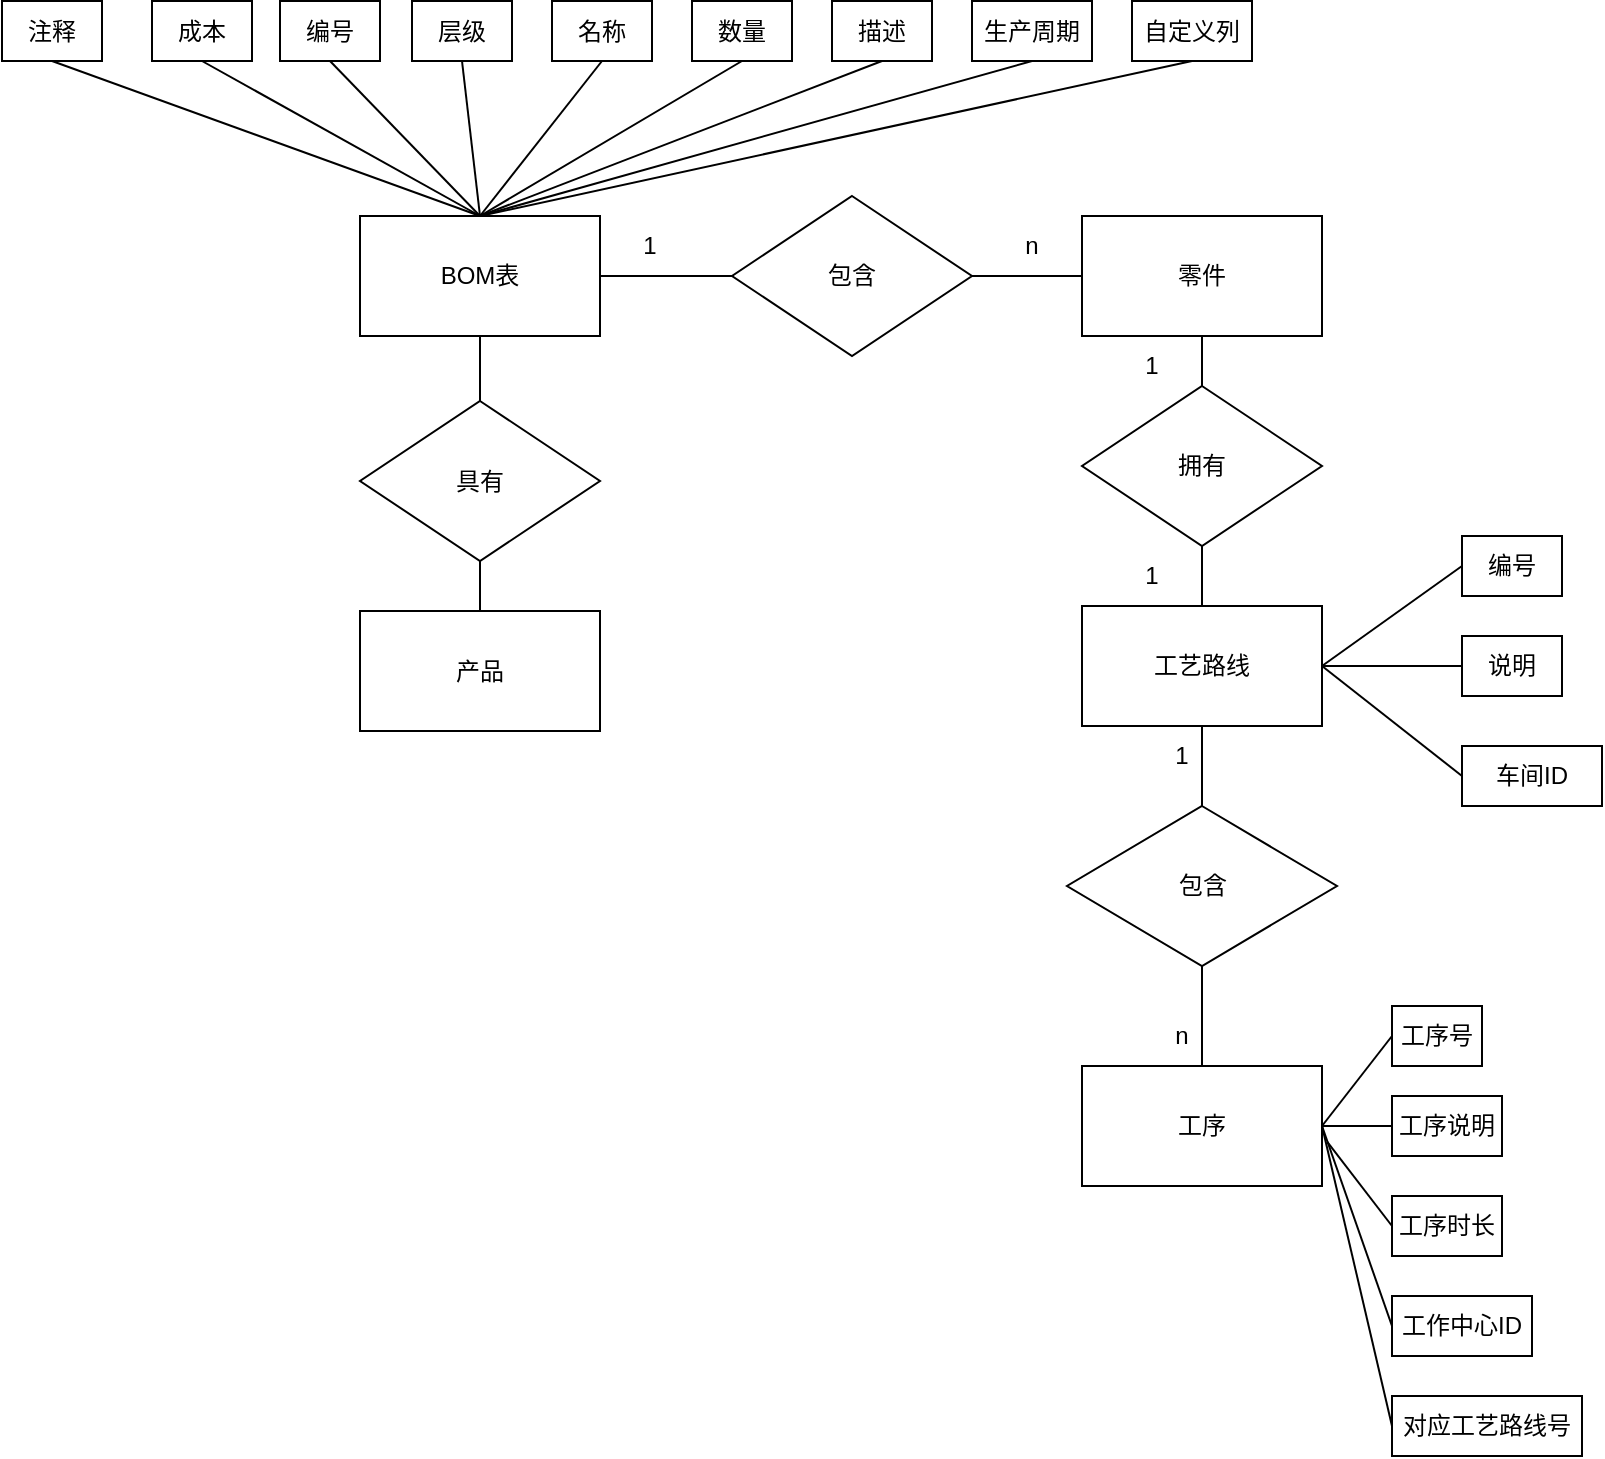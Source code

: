 <mxfile version="22.0.3" type="device">
  <diagram name="第 1 页" id="l3G3ZHEXdOYZOqpPIXNz">
    <mxGraphModel dx="1206" dy="702" grid="1" gridSize="10" guides="1" tooltips="1" connect="1" arrows="1" fold="1" page="1" pageScale="1" pageWidth="827" pageHeight="1169" math="0" shadow="0">
      <root>
        <mxCell id="0" />
        <mxCell id="1" parent="0" />
        <mxCell id="gvQnE2JqEdoc-HyVGFYi-1" value="产品" style="rounded=0;whiteSpace=wrap;html=1;" parent="1" vertex="1">
          <mxGeometry x="269" y="547.5" width="120" height="60" as="geometry" />
        </mxCell>
        <mxCell id="gvQnE2JqEdoc-HyVGFYi-24" style="edgeStyle=none;rounded=0;orthogonalLoop=1;jettySize=auto;html=1;exitX=0.5;exitY=0;exitDx=0;exitDy=0;entryX=0.5;entryY=1;entryDx=0;entryDy=0;endArrow=none;endFill=0;" parent="1" source="gvQnE2JqEdoc-HyVGFYi-2" target="gvQnE2JqEdoc-HyVGFYi-23" edge="1">
          <mxGeometry relative="1" as="geometry" />
        </mxCell>
        <mxCell id="gvQnE2JqEdoc-HyVGFYi-25" style="edgeStyle=none;rounded=0;orthogonalLoop=1;jettySize=auto;html=1;exitX=0.5;exitY=0;exitDx=0;exitDy=0;entryX=0.5;entryY=1;entryDx=0;entryDy=0;endArrow=none;endFill=0;" parent="1" source="gvQnE2JqEdoc-HyVGFYi-2" target="gvQnE2JqEdoc-HyVGFYi-22" edge="1">
          <mxGeometry relative="1" as="geometry" />
        </mxCell>
        <mxCell id="gvQnE2JqEdoc-HyVGFYi-26" style="edgeStyle=none;rounded=0;orthogonalLoop=1;jettySize=auto;html=1;exitX=0.5;exitY=0;exitDx=0;exitDy=0;entryX=0.5;entryY=1;entryDx=0;entryDy=0;endArrow=none;endFill=0;" parent="1" source="gvQnE2JqEdoc-HyVGFYi-2" target="gvQnE2JqEdoc-HyVGFYi-17" edge="1">
          <mxGeometry relative="1" as="geometry" />
        </mxCell>
        <mxCell id="gvQnE2JqEdoc-HyVGFYi-27" style="edgeStyle=none;rounded=0;orthogonalLoop=1;jettySize=auto;html=1;exitX=0.5;exitY=0;exitDx=0;exitDy=0;entryX=0.5;entryY=1;entryDx=0;entryDy=0;endArrow=none;endFill=0;" parent="1" source="gvQnE2JqEdoc-HyVGFYi-2" target="gvQnE2JqEdoc-HyVGFYi-16" edge="1">
          <mxGeometry relative="1" as="geometry" />
        </mxCell>
        <mxCell id="gvQnE2JqEdoc-HyVGFYi-28" style="edgeStyle=none;rounded=0;orthogonalLoop=1;jettySize=auto;html=1;exitX=0.5;exitY=0;exitDx=0;exitDy=0;entryX=0.5;entryY=1;entryDx=0;entryDy=0;endArrow=none;endFill=0;" parent="1" source="gvQnE2JqEdoc-HyVGFYi-2" target="gvQnE2JqEdoc-HyVGFYi-18" edge="1">
          <mxGeometry relative="1" as="geometry" />
        </mxCell>
        <mxCell id="gvQnE2JqEdoc-HyVGFYi-29" style="edgeStyle=none;rounded=0;orthogonalLoop=1;jettySize=auto;html=1;exitX=0.5;exitY=0;exitDx=0;exitDy=0;entryX=0.5;entryY=1;entryDx=0;entryDy=0;endArrow=none;endFill=0;" parent="1" source="gvQnE2JqEdoc-HyVGFYi-2" target="gvQnE2JqEdoc-HyVGFYi-19" edge="1">
          <mxGeometry relative="1" as="geometry" />
        </mxCell>
        <mxCell id="gvQnE2JqEdoc-HyVGFYi-30" style="edgeStyle=none;rounded=0;orthogonalLoop=1;jettySize=auto;html=1;exitX=0.5;exitY=0;exitDx=0;exitDy=0;entryX=0.5;entryY=1;entryDx=0;entryDy=0;endArrow=none;endFill=0;" parent="1" source="gvQnE2JqEdoc-HyVGFYi-2" target="gvQnE2JqEdoc-HyVGFYi-20" edge="1">
          <mxGeometry relative="1" as="geometry" />
        </mxCell>
        <mxCell id="gvQnE2JqEdoc-HyVGFYi-31" style="edgeStyle=none;rounded=0;orthogonalLoop=1;jettySize=auto;html=1;exitX=0.5;exitY=0;exitDx=0;exitDy=0;entryX=0.5;entryY=1;entryDx=0;entryDy=0;endArrow=none;endFill=0;" parent="1" source="gvQnE2JqEdoc-HyVGFYi-2" target="gvQnE2JqEdoc-HyVGFYi-21" edge="1">
          <mxGeometry relative="1" as="geometry" />
        </mxCell>
        <mxCell id="gvQnE2JqEdoc-HyVGFYi-33" style="edgeStyle=none;rounded=0;orthogonalLoop=1;jettySize=auto;html=1;exitX=0.5;exitY=0;exitDx=0;exitDy=0;entryX=0.5;entryY=1;entryDx=0;entryDy=0;endArrow=none;endFill=0;" parent="1" source="gvQnE2JqEdoc-HyVGFYi-2" target="gvQnE2JqEdoc-HyVGFYi-32" edge="1">
          <mxGeometry relative="1" as="geometry" />
        </mxCell>
        <mxCell id="u4JzcEGNVIGo0uFq_wSA-2" style="edgeStyle=orthogonalEdgeStyle;rounded=0;orthogonalLoop=1;jettySize=auto;html=1;exitX=0.5;exitY=1;exitDx=0;exitDy=0;endArrow=none;endFill=0;" edge="1" parent="1" source="gvQnE2JqEdoc-HyVGFYi-2" target="u4JzcEGNVIGo0uFq_wSA-1">
          <mxGeometry relative="1" as="geometry" />
        </mxCell>
        <mxCell id="u4JzcEGNVIGo0uFq_wSA-5" style="edgeStyle=orthogonalEdgeStyle;rounded=0;orthogonalLoop=1;jettySize=auto;html=1;exitX=1;exitY=0.5;exitDx=0;exitDy=0;endArrow=none;endFill=0;" edge="1" parent="1" source="gvQnE2JqEdoc-HyVGFYi-2" target="u4JzcEGNVIGo0uFq_wSA-4">
          <mxGeometry relative="1" as="geometry" />
        </mxCell>
        <mxCell id="gvQnE2JqEdoc-HyVGFYi-2" value="BOM表" style="rounded=0;whiteSpace=wrap;html=1;" parent="1" vertex="1">
          <mxGeometry x="269" y="350" width="120" height="60" as="geometry" />
        </mxCell>
        <mxCell id="gvQnE2JqEdoc-HyVGFYi-4" value="零件" style="rounded=0;whiteSpace=wrap;html=1;" parent="1" vertex="1">
          <mxGeometry x="630" y="350" width="120" height="60" as="geometry" />
        </mxCell>
        <mxCell id="gvQnE2JqEdoc-HyVGFYi-6" value="1" style="text;html=1;strokeColor=none;fillColor=none;align=center;verticalAlign=middle;whiteSpace=wrap;rounded=0;" parent="1" vertex="1">
          <mxGeometry x="384" y="350" width="60" height="30" as="geometry" />
        </mxCell>
        <mxCell id="gvQnE2JqEdoc-HyVGFYi-7" value="n" style="text;html=1;strokeColor=none;fillColor=none;align=center;verticalAlign=middle;whiteSpace=wrap;rounded=0;" parent="1" vertex="1">
          <mxGeometry x="575" y="350" width="60" height="30" as="geometry" />
        </mxCell>
        <mxCell id="gvQnE2JqEdoc-HyVGFYi-13" style="edgeStyle=orthogonalEdgeStyle;rounded=0;orthogonalLoop=1;jettySize=auto;html=1;exitX=0.5;exitY=1;exitDx=0;exitDy=0;endArrow=none;endFill=0;" parent="1" source="gvQnE2JqEdoc-HyVGFYi-34" target="gvQnE2JqEdoc-HyVGFYi-12" edge="1">
          <mxGeometry relative="1" as="geometry" />
        </mxCell>
        <mxCell id="gvQnE2JqEdoc-HyVGFYi-40" style="edgeStyle=none;rounded=0;orthogonalLoop=1;jettySize=auto;html=1;exitX=1;exitY=0.5;exitDx=0;exitDy=0;entryX=0;entryY=0.5;entryDx=0;entryDy=0;endArrow=none;endFill=0;" parent="1" source="gvQnE2JqEdoc-HyVGFYi-8" target="gvQnE2JqEdoc-HyVGFYi-36" edge="1">
          <mxGeometry relative="1" as="geometry" />
        </mxCell>
        <mxCell id="gvQnE2JqEdoc-HyVGFYi-41" style="edgeStyle=none;rounded=0;orthogonalLoop=1;jettySize=auto;html=1;exitX=1;exitY=0.5;exitDx=0;exitDy=0;entryX=0;entryY=0.5;entryDx=0;entryDy=0;endArrow=none;endFill=0;" parent="1" source="gvQnE2JqEdoc-HyVGFYi-8" target="gvQnE2JqEdoc-HyVGFYi-37" edge="1">
          <mxGeometry relative="1" as="geometry" />
        </mxCell>
        <mxCell id="gvQnE2JqEdoc-HyVGFYi-47" style="edgeStyle=none;rounded=0;orthogonalLoop=1;jettySize=auto;html=1;exitX=1;exitY=0.5;exitDx=0;exitDy=0;entryX=0;entryY=0.5;entryDx=0;entryDy=0;endArrow=none;endFill=0;" parent="1" source="gvQnE2JqEdoc-HyVGFYi-8" target="gvQnE2JqEdoc-HyVGFYi-46" edge="1">
          <mxGeometry relative="1" as="geometry" />
        </mxCell>
        <mxCell id="gvQnE2JqEdoc-HyVGFYi-8" value="工艺路线" style="rounded=0;whiteSpace=wrap;html=1;" parent="1" vertex="1">
          <mxGeometry x="630" y="545" width="120" height="60" as="geometry" />
        </mxCell>
        <mxCell id="u4JzcEGNVIGo0uFq_wSA-9" style="edgeStyle=orthogonalEdgeStyle;rounded=0;orthogonalLoop=1;jettySize=auto;html=1;exitX=1;exitY=0;exitDx=0;exitDy=0;entryX=0.5;entryY=0;entryDx=0;entryDy=0;endArrow=none;endFill=0;" edge="1" parent="1" source="gvQnE2JqEdoc-HyVGFYi-10" target="u4JzcEGNVIGo0uFq_wSA-8">
          <mxGeometry relative="1" as="geometry" />
        </mxCell>
        <mxCell id="gvQnE2JqEdoc-HyVGFYi-10" value="1" style="text;html=1;strokeColor=none;fillColor=none;align=center;verticalAlign=middle;whiteSpace=wrap;rounded=0;" parent="1" vertex="1">
          <mxGeometry x="635" y="410" width="60" height="30" as="geometry" />
        </mxCell>
        <mxCell id="gvQnE2JqEdoc-HyVGFYi-11" value="1" style="text;html=1;strokeColor=none;fillColor=none;align=center;verticalAlign=middle;whiteSpace=wrap;rounded=0;" parent="1" vertex="1">
          <mxGeometry x="635" y="515" width="60" height="30" as="geometry" />
        </mxCell>
        <mxCell id="gvQnE2JqEdoc-HyVGFYi-49" style="edgeStyle=none;rounded=0;orthogonalLoop=1;jettySize=auto;html=1;exitX=1;exitY=0.5;exitDx=0;exitDy=0;entryX=0;entryY=0.5;entryDx=0;entryDy=0;endArrow=none;endFill=0;" parent="1" source="gvQnE2JqEdoc-HyVGFYi-12" target="gvQnE2JqEdoc-HyVGFYi-44" edge="1">
          <mxGeometry relative="1" as="geometry" />
        </mxCell>
        <mxCell id="gvQnE2JqEdoc-HyVGFYi-50" style="edgeStyle=none;rounded=0;orthogonalLoop=1;jettySize=auto;html=1;exitX=1;exitY=0.5;exitDx=0;exitDy=0;entryX=0;entryY=0.5;entryDx=0;entryDy=0;endArrow=none;endFill=0;" parent="1" source="gvQnE2JqEdoc-HyVGFYi-12" target="gvQnE2JqEdoc-HyVGFYi-45" edge="1">
          <mxGeometry relative="1" as="geometry" />
        </mxCell>
        <mxCell id="gvQnE2JqEdoc-HyVGFYi-51" style="edgeStyle=none;rounded=0;orthogonalLoop=1;jettySize=auto;html=1;exitX=1;exitY=0.5;exitDx=0;exitDy=0;entryX=0;entryY=0.5;entryDx=0;entryDy=0;endArrow=none;endFill=0;" parent="1" source="gvQnE2JqEdoc-HyVGFYi-12" target="gvQnE2JqEdoc-HyVGFYi-48" edge="1">
          <mxGeometry relative="1" as="geometry" />
        </mxCell>
        <mxCell id="gvQnE2JqEdoc-HyVGFYi-12" value="工序" style="rounded=0;whiteSpace=wrap;html=1;" parent="1" vertex="1">
          <mxGeometry x="630" y="775" width="120" height="60" as="geometry" />
        </mxCell>
        <mxCell id="gvQnE2JqEdoc-HyVGFYi-14" value="1" style="text;html=1;strokeColor=none;fillColor=none;align=center;verticalAlign=middle;whiteSpace=wrap;rounded=0;" parent="1" vertex="1">
          <mxGeometry x="650" y="605" width="60" height="30" as="geometry" />
        </mxCell>
        <mxCell id="gvQnE2JqEdoc-HyVGFYi-15" value="n" style="text;html=1;strokeColor=none;fillColor=none;align=center;verticalAlign=middle;whiteSpace=wrap;rounded=0;" parent="1" vertex="1">
          <mxGeometry x="650" y="745" width="60" height="30" as="geometry" />
        </mxCell>
        <mxCell id="gvQnE2JqEdoc-HyVGFYi-16" value="层级" style="rounded=0;whiteSpace=wrap;html=1;" parent="1" vertex="1">
          <mxGeometry x="295" y="242.5" width="50" height="30" as="geometry" />
        </mxCell>
        <mxCell id="gvQnE2JqEdoc-HyVGFYi-17" value="编号" style="rounded=0;whiteSpace=wrap;html=1;" parent="1" vertex="1">
          <mxGeometry x="229" y="242.5" width="50" height="30" as="geometry" />
        </mxCell>
        <mxCell id="gvQnE2JqEdoc-HyVGFYi-18" value="名称" style="rounded=0;whiteSpace=wrap;html=1;" parent="1" vertex="1">
          <mxGeometry x="365" y="242.5" width="50" height="30" as="geometry" />
        </mxCell>
        <mxCell id="gvQnE2JqEdoc-HyVGFYi-19" value="数量" style="rounded=0;whiteSpace=wrap;html=1;" parent="1" vertex="1">
          <mxGeometry x="435" y="242.5" width="50" height="30" as="geometry" />
        </mxCell>
        <mxCell id="gvQnE2JqEdoc-HyVGFYi-20" value="描述" style="rounded=0;whiteSpace=wrap;html=1;" parent="1" vertex="1">
          <mxGeometry x="505" y="242.5" width="50" height="30" as="geometry" />
        </mxCell>
        <mxCell id="gvQnE2JqEdoc-HyVGFYi-21" value="生产周期" style="rounded=0;whiteSpace=wrap;html=1;" parent="1" vertex="1">
          <mxGeometry x="575" y="242.5" width="60" height="30" as="geometry" />
        </mxCell>
        <mxCell id="gvQnE2JqEdoc-HyVGFYi-22" value="成本" style="rounded=0;whiteSpace=wrap;html=1;" parent="1" vertex="1">
          <mxGeometry x="165" y="242.5" width="50" height="30" as="geometry" />
        </mxCell>
        <mxCell id="gvQnE2JqEdoc-HyVGFYi-23" value="注释" style="rounded=0;whiteSpace=wrap;html=1;" parent="1" vertex="1">
          <mxGeometry x="90" y="242.5" width="50" height="30" as="geometry" />
        </mxCell>
        <mxCell id="gvQnE2JqEdoc-HyVGFYi-32" value="自定义列" style="rounded=0;whiteSpace=wrap;html=1;" parent="1" vertex="1">
          <mxGeometry x="655" y="242.5" width="60" height="30" as="geometry" />
        </mxCell>
        <mxCell id="gvQnE2JqEdoc-HyVGFYi-35" value="" style="edgeStyle=orthogonalEdgeStyle;rounded=0;orthogonalLoop=1;jettySize=auto;html=1;exitX=0.5;exitY=1;exitDx=0;exitDy=0;endArrow=none;endFill=0;" parent="1" source="gvQnE2JqEdoc-HyVGFYi-8" target="gvQnE2JqEdoc-HyVGFYi-34" edge="1">
          <mxGeometry relative="1" as="geometry">
            <mxPoint x="690" y="605" as="sourcePoint" />
            <mxPoint x="690" y="775" as="targetPoint" />
          </mxGeometry>
        </mxCell>
        <mxCell id="gvQnE2JqEdoc-HyVGFYi-34" value="包含" style="rhombus;whiteSpace=wrap;html=1;" parent="1" vertex="1">
          <mxGeometry x="622.5" y="645" width="135" height="80" as="geometry" />
        </mxCell>
        <mxCell id="gvQnE2JqEdoc-HyVGFYi-36" value="编号" style="rounded=0;whiteSpace=wrap;html=1;" parent="1" vertex="1">
          <mxGeometry x="820" y="510" width="50" height="30" as="geometry" />
        </mxCell>
        <mxCell id="gvQnE2JqEdoc-HyVGFYi-37" value="说明" style="rounded=0;whiteSpace=wrap;html=1;" parent="1" vertex="1">
          <mxGeometry x="820" y="560" width="50" height="30" as="geometry" />
        </mxCell>
        <mxCell id="gvQnE2JqEdoc-HyVGFYi-44" value="工序号" style="rounded=0;whiteSpace=wrap;html=1;" parent="1" vertex="1">
          <mxGeometry x="785" y="745" width="45" height="30" as="geometry" />
        </mxCell>
        <mxCell id="gvQnE2JqEdoc-HyVGFYi-45" value="工序说明" style="rounded=0;whiteSpace=wrap;html=1;" parent="1" vertex="1">
          <mxGeometry x="785" y="790" width="55" height="30" as="geometry" />
        </mxCell>
        <mxCell id="gvQnE2JqEdoc-HyVGFYi-46" value="车间ID" style="rounded=0;whiteSpace=wrap;html=1;" parent="1" vertex="1">
          <mxGeometry x="820" y="615" width="70" height="30" as="geometry" />
        </mxCell>
        <mxCell id="gvQnE2JqEdoc-HyVGFYi-48" value="工作中心ID" style="rounded=0;whiteSpace=wrap;html=1;" parent="1" vertex="1">
          <mxGeometry x="785" y="890" width="70" height="30" as="geometry" />
        </mxCell>
        <mxCell id="u4JzcEGNVIGo0uFq_wSA-3" style="edgeStyle=orthogonalEdgeStyle;rounded=0;orthogonalLoop=1;jettySize=auto;html=1;exitX=0.5;exitY=1;exitDx=0;exitDy=0;entryX=0.5;entryY=0;entryDx=0;entryDy=0;endArrow=none;endFill=0;" edge="1" parent="1" source="u4JzcEGNVIGo0uFq_wSA-1" target="gvQnE2JqEdoc-HyVGFYi-1">
          <mxGeometry relative="1" as="geometry" />
        </mxCell>
        <mxCell id="u4JzcEGNVIGo0uFq_wSA-1" value="具有" style="rhombus;whiteSpace=wrap;html=1;" vertex="1" parent="1">
          <mxGeometry x="269" y="442.5" width="120" height="80" as="geometry" />
        </mxCell>
        <mxCell id="u4JzcEGNVIGo0uFq_wSA-7" style="edgeStyle=orthogonalEdgeStyle;rounded=0;orthogonalLoop=1;jettySize=auto;html=1;exitX=1;exitY=0.5;exitDx=0;exitDy=0;entryX=0;entryY=0.5;entryDx=0;entryDy=0;endArrow=none;endFill=0;" edge="1" parent="1" source="u4JzcEGNVIGo0uFq_wSA-4" target="gvQnE2JqEdoc-HyVGFYi-4">
          <mxGeometry relative="1" as="geometry" />
        </mxCell>
        <mxCell id="u4JzcEGNVIGo0uFq_wSA-4" value="包含" style="rhombus;whiteSpace=wrap;html=1;" vertex="1" parent="1">
          <mxGeometry x="455" y="340" width="120" height="80" as="geometry" />
        </mxCell>
        <mxCell id="u4JzcEGNVIGo0uFq_wSA-10" style="edgeStyle=orthogonalEdgeStyle;rounded=0;orthogonalLoop=1;jettySize=auto;html=1;exitX=0.5;exitY=1;exitDx=0;exitDy=0;endArrow=none;endFill=0;" edge="1" parent="1" source="u4JzcEGNVIGo0uFq_wSA-8" target="gvQnE2JqEdoc-HyVGFYi-8">
          <mxGeometry relative="1" as="geometry" />
        </mxCell>
        <mxCell id="u4JzcEGNVIGo0uFq_wSA-8" value="拥有" style="rhombus;whiteSpace=wrap;html=1;" vertex="1" parent="1">
          <mxGeometry x="630" y="435" width="120" height="80" as="geometry" />
        </mxCell>
        <mxCell id="u4JzcEGNVIGo0uFq_wSA-11" value="工序时长" style="rounded=0;whiteSpace=wrap;html=1;" vertex="1" parent="1">
          <mxGeometry x="785" y="840" width="55" height="30" as="geometry" />
        </mxCell>
        <mxCell id="u4JzcEGNVIGo0uFq_wSA-12" style="rounded=0;orthogonalLoop=1;jettySize=auto;html=1;exitX=0;exitY=0.5;exitDx=0;exitDy=0;entryX=1.022;entryY=0.633;entryDx=0;entryDy=0;entryPerimeter=0;endArrow=none;endFill=0;" edge="1" parent="1" source="u4JzcEGNVIGo0uFq_wSA-11" target="gvQnE2JqEdoc-HyVGFYi-12">
          <mxGeometry relative="1" as="geometry" />
        </mxCell>
        <mxCell id="u4JzcEGNVIGo0uFq_wSA-13" value="对应工艺路线号" style="rounded=0;whiteSpace=wrap;html=1;" vertex="1" parent="1">
          <mxGeometry x="785" y="940" width="95" height="30" as="geometry" />
        </mxCell>
        <mxCell id="u4JzcEGNVIGo0uFq_wSA-14" style="rounded=0;orthogonalLoop=1;jettySize=auto;html=1;exitX=0;exitY=0.5;exitDx=0;exitDy=0;entryX=1;entryY=0.5;entryDx=0;entryDy=0;endArrow=none;endFill=0;" edge="1" parent="1" source="u4JzcEGNVIGo0uFq_wSA-13" target="gvQnE2JqEdoc-HyVGFYi-12">
          <mxGeometry relative="1" as="geometry">
            <mxPoint x="757.5" y="853" as="targetPoint" />
          </mxGeometry>
        </mxCell>
      </root>
    </mxGraphModel>
  </diagram>
</mxfile>
